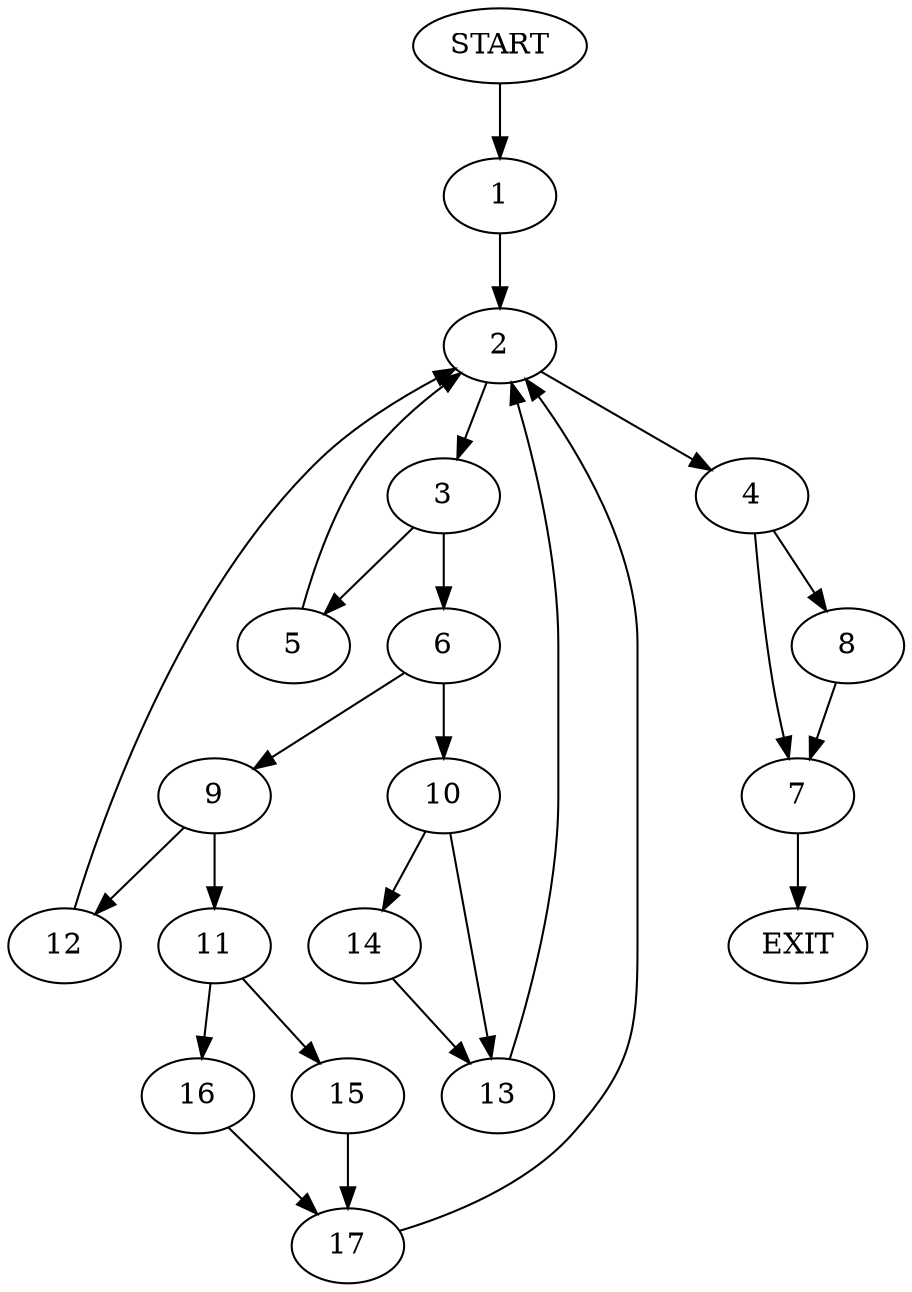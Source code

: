 digraph {
0 [label="START"]
18 [label="EXIT"]
0 -> 1
1 -> 2
2 -> 3
2 -> 4
3 -> 5
3 -> 6
4 -> 7
4 -> 8
6 -> 9
6 -> 10
5 -> 2
9 -> 11
9 -> 12
10 -> 13
10 -> 14
14 -> 13
13 -> 2
12 -> 2
11 -> 15
11 -> 16
15 -> 17
16 -> 17
17 -> 2
7 -> 18
8 -> 7
}
